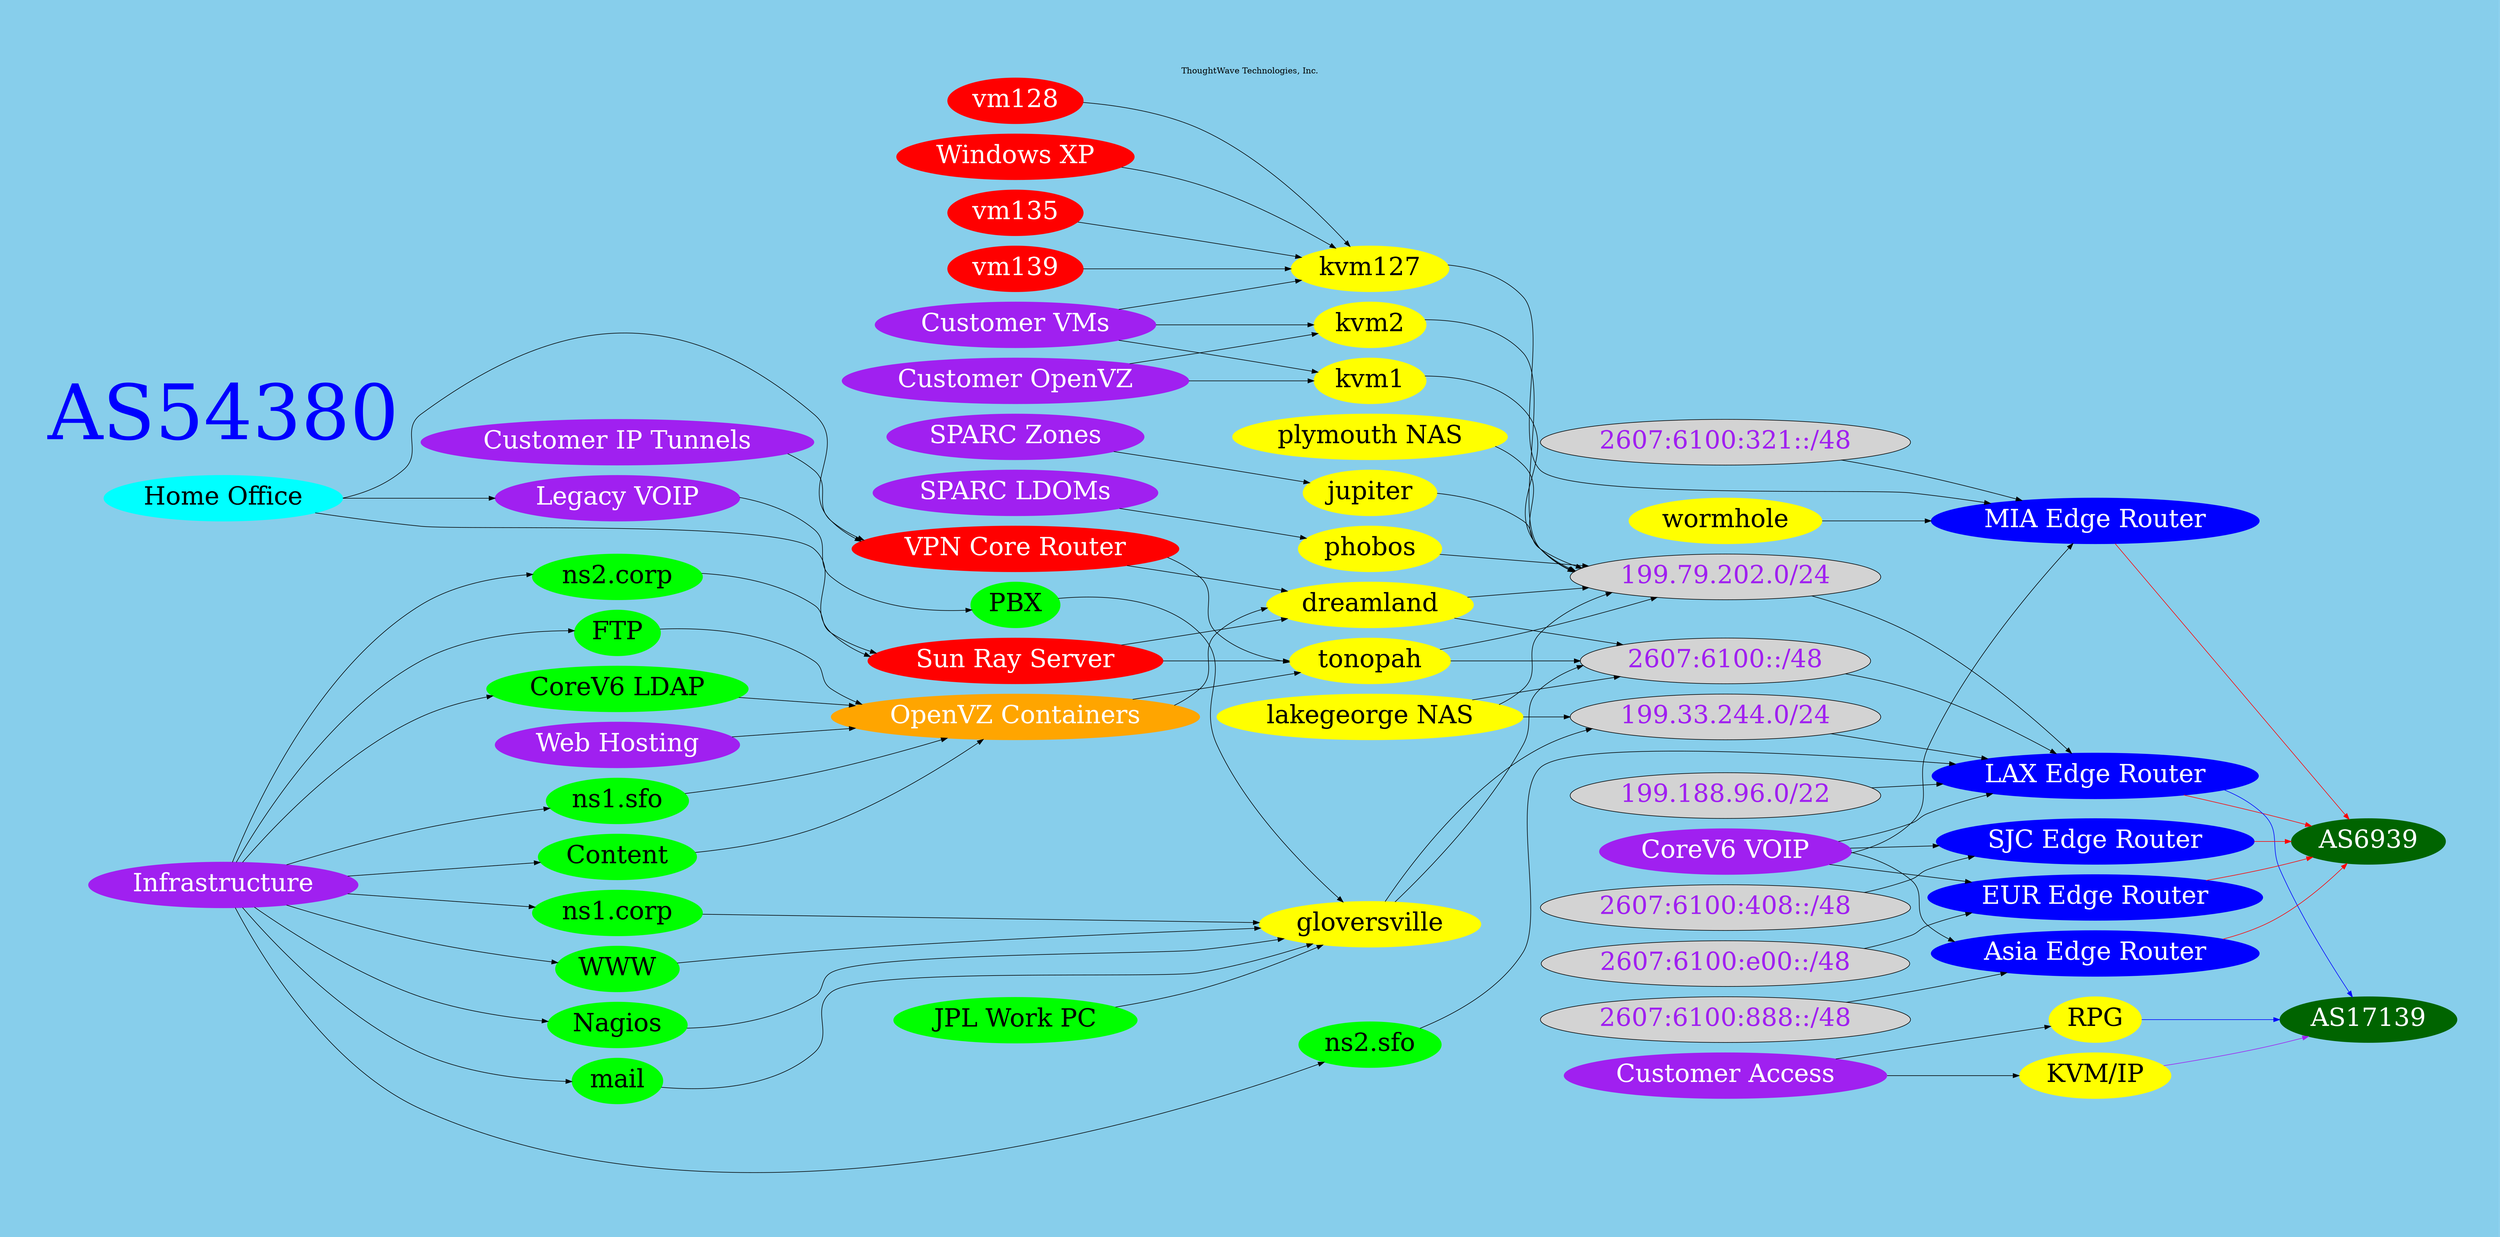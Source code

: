 digraph thoughtwave{ 
 rankdir="LR"
 labelloc="t"

 ranksep="0.4"

 pad="1,1.5"
 bgcolor="skyblue"
 label="ThoughtWave Technologies, Inc.";

 lax [ label="LAX Edge Router", style=filled, fontsize=42, fontcolor=white, color=blue, shape=oval ];
 mia [ label="MIA Edge Router", style=filled, fontsize=42, fontcolor=white, color=blue, shape=oval ];
 sjc [ label="SJC Edge Router", style=filled, fontsize=42, fontcolor=white, color=blue, shape=oval ];
 eur [ label="EUR Edge Router", style=filled, fontsize=42, fontcolor=white, color=blue, shape=oval ];
 asia [ label="Asia Edge Router", style=filled, fontsize=42, fontcolor=white, color=blue, shape=oval ];
 as6939 [ label="AS6939", style=filled, fontsize=42, fontcolor=white, color=darkgreen, shape=oval ];
 as54380 [ label="AS54380", style=filled, fontsize=128, fontcolor=blue, color=skyblue, shape=box ];
 as17139 [ label="AS17139", style=filled, fontsize=42, fontcolor=white, color=darkgreen, shape=oval ];
 

 lax -> as6939 [ color = "red" ];
 eur -> as6939 [ color = "red" ];
 asia -> as6939 [ color = "red" ];
 lax -> as17139 [ color = "blue" ];
 lax_mothership -> as17139 [ color = "purple" ];
 lax_electron -> as17139 [ color = "blue" ];
 customeraccess -> lax_mothership;
 customeraccess -> lax_electron;

 mia -> as6939 [ color = "red" ];
 sjc -> as6939 [ color = "red" ];

 lax_infrastructure [ label="199.33.244.0/24", style=filled, fontsize=42, fontcolor=purple, shape=oval ];
 lax_v6infrastructure [ label="2607:6100::/48", style=filled, fontsize=42, fontcolor=purple, shape=oval ];
 lax_customers1 [ label="199.79.202.0/24", style=filled, fontsize=42, fontcolor=purple, shape=oval ];
 lax_customers2 [ label="199.188.96.0/22", style=filled, fontsize=42, fontcolor=purple, shape=oval ];

 lax_infrastructure -> lax;
 lax_customers1 -> lax;
 lax_customers2 -> lax;
 lax_v6infrastructure -> lax;

 mia_v6infrastructure [ label="2607:6100:321::/48", style=filled, fontsize=42, fontcolor=purple, shape=oval ];
 sjc_v6infrastructure [ label="2607:6100:408::/48", style=filled, fontsize=42, fontcolor=purple, shape=oval ];
 eur_v6infrastructure [ label="2607:6100:e00::/48", style=filled, fontsize=42, fontcolor=purple, shape=oval ];
 asia_v6infrastructure [ label="2607:6100:888::/48", style=filled, fontsize=42, fontcolor=purple, shape=oval ];


 mia_v6infrastructure -> mia;
 sjc_v6infrastructure -> sjc;
 eur_v6infrastructure -> eur;
 asia_v6infrastructure -> asia;

 lax_mothership [ label="KVM/IP", style=filled, fontsize=42, fontcolor=black, color=yellow, shape=oval ];
 lax_electron [ label="RPG", style=filled, fontsize=42, fontcolor=black, color=yellow, shape=oval ];
 lax_plymouth [ label="plymouth NAS", style=filled, fontsize=42, fontcolor=black, color=yellow, shape=oval ];
 lax_jupiter [ label="jupiter", style=filled, fontsize=42, fontcolor=black, color=yellow, shape=oval ];
 lax_phobos [ label="phobos", style=filled, fontsize=42, fontcolor=black, color=yellow, shape=oval ];
 lax_vpn [ label="VPN Core Router", style=filled, fontsize=42, fontcolor=white, color=red, shape=oval ];
 lax_srs [ label="Sun Ray Server", style=filled, fontsize=42, fontcolor=white, color=red, shape=oval ];
 lax_openvz [ label="OpenVZ Containers", style=filled, fontsize=42, fontcolor=white, color=orange, shape=oval ];
 lax_vpn -> lax_tonopah;
 lax_srs -> lax_tonopah;
 lax_openvz -> lax_tonopah;
 lax_vpn -> lax_dreamland;
 lax_srs -> lax_dreamland;
 lax_openvz -> lax_dreamland;
 lax_jupiter -> lax_customers1;
 lax_phobos -> lax_customers1;
 lax_plymouth -> lax_customers1;
 lax_dreamland -> lax_customers1;
 lax_dreamland -> lax_v6infrastructure;
 lax_tonopah -> lax_customers1;
 lax_tonopah -> lax_v6infrastructure;
 lax_gloversville -> lax_infrastructure;
 lax_gloversville -> lax_v6infrastructure;
 lax_lakegeorge -> lax_infrastructure;
 lax_lakegeorge -> lax_v6infrastructure;
 lax_lakegeorge -> lax_customers1;
 lax_kvm1 -> lax_customers1;
 lax_kvm2 -> lax_customers1;

 lax_dreamland [ label="dreamland", style=filled, fontsize=42, fontcolor=black, color=yellow, shape=oval ];
 lax_tonopah [ label="tonopah", style=filled, fontsize=42, fontcolor=black, color=yellow, shape=oval ];
 lax_gloversville [ label="gloversville", style=filled, fontsize=42, fontcolor=black, color=yellow, shape=oval ];
 lax_lakegeorge [ label="lakegeorge NAS", style=filled, fontsize=42, fontcolor=black, color=yellow, shape=oval ];
 lax_kvm1 [ label="kvm1", style=filled, fontsize=42, fontcolor=black, color=yellow, shape=oval ];
 lax_kvm2 [ label="kvm2", style=filled, fontsize=42, fontcolor=black, color=yellow, shape=oval ];
 mia_kvm127 [ label="kvm127", style=filled, fontsize=42, fontcolor=black, color=yellow, shape=oval ];
 mia_vm128 [ label="vm128", style=filled, fontsize=42, fontcolor=white, color=red, shape=oval ];
 mia_doze [ label="Windows XP", style=filled, fontsize=42, fontcolor=white, color=red, shape=oval ];
 mia_vm135 [ label="vm135", style=filled, fontsize=42, fontcolor=white, color=red, shape=oval ];
 mia_vm139 [ label="vm139", style=filled, fontsize=42, fontcolor=white, color=red, shape=oval ];
 mia_wormhole [ label="wormhole", style=filled, fontsize=42, fontcolor=black, color=yellow, shape=oval ];

 voiceservices [ label="CoreV6 VOIP", style=filled, fontsize=42, fontcolor=white, color=purple, shape=oval ];
 sparczones [ label="SPARC Zones", style=filled, fontsize=42, fontcolor=white, color=purple, shape=oval ];
 sparcldoms [ label="SPARC LDOMs", style=filled, fontsize=42, fontcolor=white, color=purple, shape=oval ];
 legacyvoice [ label="Legacy VOIP", style=filled, fontsize=42, fontcolor=white, color=purple, shape=oval ];
 customeraccess [ label="Customer Access", style=filled, fontsize=42, fontcolor=white, color=purple, shape=oval ];
 customervms [ label="Customer VMs", style=filled, fontsize=42, fontcolor=white, color=purple, shape=oval ];
 customeropenvz [ label="Customer OpenVZ", style=filled, fontsize=42, fontcolor=white, color=purple, shape=oval ];
 webhosting [ label="Web Hosting", style=filled, fontsize=42, fontcolor=white, color=purple, shape=oval ];
 homeoffice [ label="Home Office", style=filled, fontsize=42, fontcolor=black, color=cyan, shape=oval ];
 customertunnels [ label="Customer IP Tunnels", style=filled, fontsize=42, fontcolor=white, color=purple, shape=oval ];
 infrastructure [ label="Infrastructure", style=filled, fontsize=42, fontcolor=white, color=purple, shape=oval ];

 mailcorp [ label="mail", style=filled, fontsize=42, fontcolor=black, color=green, shape=oval ];
 ns1sfo [ label="ns1.sfo", style=filled, fontsize=42, fontcolor=black, color=green, shape=oval ];
 ns2sfo [ label="ns2.sfo", style=filled, fontsize=42, fontcolor=black, color=green, shape=oval ];
 ns1corp [ label="ns1.corp", style=filled, fontsize=42, fontcolor=black, color=green, shape=oval ];
 ns2corp [ label="ns2.corp", style=filled, fontsize=42, fontcolor=black, color=green, shape=oval ];
 cdn [ label="Content", style=filled, fontsize=42, fontcolor=black, color=green, shape=oval ];
 ftp [ label="FTP", style=filled, fontsize=42, fontcolor=black, color=green, shape=oval ];
 www [ label="WWW", style=filled, fontsize=42, fontcolor=black, color=green, shape=oval ];
 switch [ label="PBX", style=filled, fontsize=42, fontcolor=black, color=green, shape=oval ];
 monitoring [ label="Nagios", style=filled, fontsize=42, fontcolor=black, color=green, shape=oval ];
 authdb [ label="CoreV6 LDAP", style=filled, fontsize=42, fontcolor=black, color=green, shape=oval ];
 jplworkpc [ label="JPL Work PC", style=filled, fontsize=42, fontcolor=black, color=green, shape=oval ];

 infrastructure -> mailcorp;
 infrastructure -> www;
 infrastructure -> ns1sfo;
 infrastructure -> ns2sfo;
 infrastructure -> ns1corp;
 infrastructure -> ns2corp;
 infrastructure -> ftp;
 infrastructure -> cdn;
 infrastructure -> monitoring;
 infrastructure -> authdb;

 ns1sfo -> lax_openvz;
 ns2sfo -> lax;
 cdn -> lax_openvz;
 ftp -> lax_openvz;
 authdb -> lax_openvz;
 jplworkpc -> lax_gloversville;
 ns1corp -> lax_gloversville;
 mailcorp -> lax_gloversville;
 www -> lax_gloversville;
 switch -> lax_gloversville;
 monitoring -> lax_gloversville;
 ns2corp -> lax_srs;

  sparczones -> lax_jupiter;
  sparcldoms -> lax_phobos;

  mia_kvm127 -> mia;
  mia_vm128 -> mia_kvm127;
  mia_vm135 -> mia_kvm127;
  mia_vm139 -> mia_kvm127;
  mia_wormhole -> mia;
  mia_doze -> mia_kvm127;
  voiceservices -> lax;
  voiceservices -> mia;
  voiceservices -> sjc;
  voiceservices -> eur;
  voiceservices -> asia;

  legacyvoice -> switch;
  webhosting -> lax_openvz;
 
  homeoffice -> lax_vpn;
  homeoffice -> legacyvoice;
  homeoffice -> lax_srs;
  customertunnels -> lax_vpn;

  customervms -> lax_kvm1;
  customeropenvz -> lax_kvm1;
  customervms -> lax_kvm2;
  customeropenvz -> lax_kvm2;
  customervms -> mia_kvm127;

}
